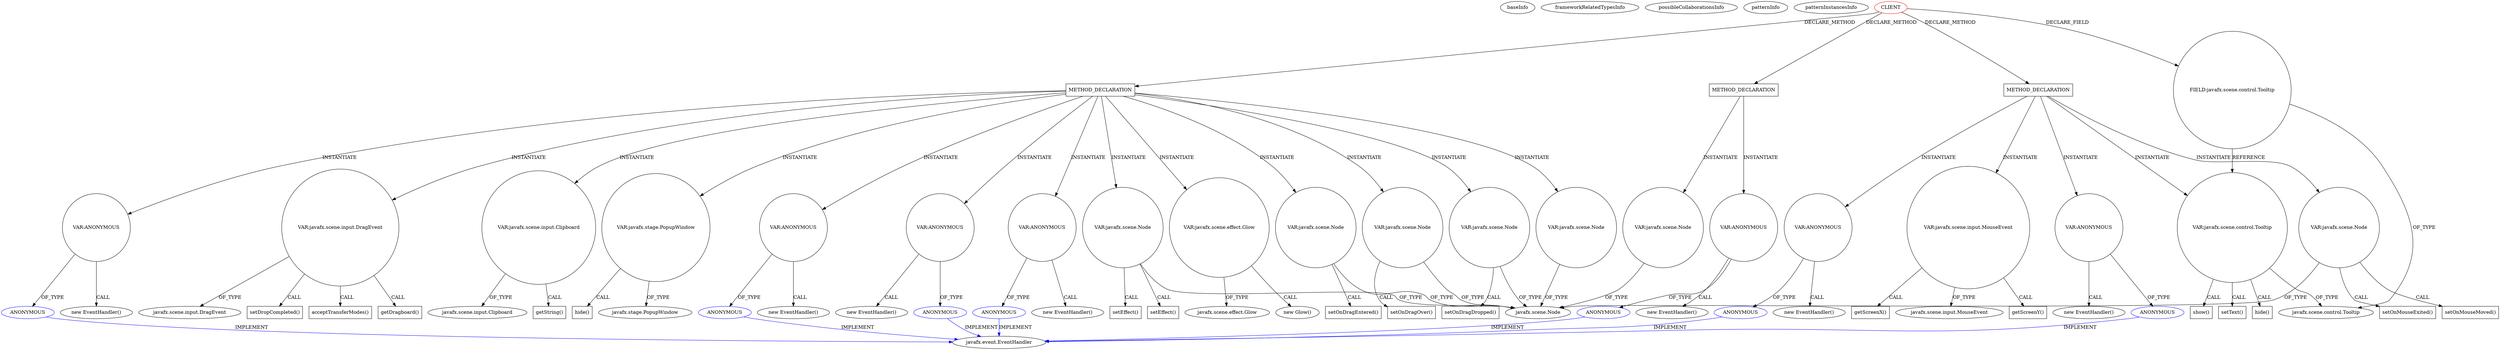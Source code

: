 digraph {
baseInfo[graphId=3345,category="pattern",isAnonymous=false,possibleRelation=false]
frameworkRelatedTypesInfo[]
possibleCollaborationsInfo[]
patternInfo[frequency=2.0,patternRootClient=0]
patternInstancesInfo[0="prashker-KingsSGF~/prashker-KingsSGF/KingsSGF-master/src/uiSam/ThingBowlView.java~ThingBowlView~3892",1="prashker-KingsSGF~/prashker-KingsSGF/KingsSGF-master/src/uiSam/HexTileView.java~HexTileView~3900"]
153[label="javafx.scene.effect.Glow",vertexType="FRAMEWORK_CLASS_TYPE",isFrameworkType=false]
152[label="VAR:javafx.scene.effect.Glow",vertexType="VARIABLE_EXPRESION",isFrameworkType=false,shape=circle]
104[label="METHOD_DECLARATION",vertexType="CLIENT_METHOD_DECLARATION",isFrameworkType=false,shape=box]
0[label="CLIENT",vertexType="ROOT_CLIENT_CLASS_DECLARATION",isFrameworkType=false,color=red]
105[label="VAR:javafx.scene.Node",vertexType="VARIABLE_EXPRESION",isFrameworkType=false,shape=circle]
112[label="VAR:javafx.scene.input.DragEvent",vertexType="VARIABLE_EXPRESION",isFrameworkType=false,shape=circle]
170[label="VAR:ANONYMOUS",vertexType="VARIABLE_EXPRESION",isFrameworkType=false,shape=circle]
171[label="ANONYMOUS",vertexType="REFERENCE_ANONYMOUS_DECLARATION",isFrameworkType=false,color=blue]
169[label="new EventHandler()",vertexType="CONSTRUCTOR_CALL",isFrameworkType=false]
148[label="VAR:ANONYMOUS",vertexType="VARIABLE_EXPRESION",isFrameworkType=false,shape=circle]
149[label="ANONYMOUS",vertexType="REFERENCE_ANONYMOUS_DECLARATION",isFrameworkType=false,color=blue]
147[label="new EventHandler()",vertexType="CONSTRUCTOR_CALL",isFrameworkType=false]
161[label="VAR:ANONYMOUS",vertexType="VARIABLE_EXPRESION",isFrameworkType=false,shape=circle]
162[label="ANONYMOUS",vertexType="REFERENCE_ANONYMOUS_DECLARATION",isFrameworkType=false,color=blue]
160[label="new EventHandler()",vertexType="CONSTRUCTOR_CALL",isFrameworkType=false]
109[label="VAR:ANONYMOUS",vertexType="VARIABLE_EXPRESION",isFrameworkType=false,shape=circle]
110[label="ANONYMOUS",vertexType="REFERENCE_ANONYMOUS_DECLARATION",isFrameworkType=false,color=blue]
108[label="new EventHandler()",vertexType="CONSTRUCTOR_CALL",isFrameworkType=false]
140[label="setDropCompleted()",vertexType="INSIDE_CALL",isFrameworkType=false,shape=box]
165[label="acceptTransferModes()",vertexType="INSIDE_CALL",isFrameworkType=false,shape=box]
85[label="javafx.event.EventHandler",vertexType="FRAMEWORK_INTERFACE_TYPE",isFrameworkType=false]
226[label="ANONYMOUS",vertexType="REFERENCE_ANONYMOUS_DECLARATION",isFrameworkType=false,color=blue]
84[label="ANONYMOUS",vertexType="REFERENCE_ANONYMOUS_DECLARATION",isFrameworkType=false,color=blue]
100[label="ANONYMOUS",vertexType="REFERENCE_ANONYMOUS_DECLARATION",isFrameworkType=false,color=blue]
83[label="VAR:ANONYMOUS",vertexType="VARIABLE_EXPRESION",isFrameworkType=false,shape=circle]
82[label="new EventHandler()",vertexType="CONSTRUCTOR_CALL",isFrameworkType=false]
99[label="VAR:ANONYMOUS",vertexType="VARIABLE_EXPRESION",isFrameworkType=false,shape=circle]
98[label="new EventHandler()",vertexType="CONSTRUCTOR_CALL",isFrameworkType=false]
225[label="VAR:ANONYMOUS",vertexType="VARIABLE_EXPRESION",isFrameworkType=false,shape=circle]
224[label="new EventHandler()",vertexType="CONSTRUCTOR_CALL",isFrameworkType=false]
115[label="VAR:javafx.scene.input.Clipboard",vertexType="VARIABLE_EXPRESION",isFrameworkType=false,shape=circle]
116[label="getString()",vertexType="INSIDE_CALL",isFrameworkType=false,shape=box]
18[label="FIELD:javafx.scene.control.Tooltip",vertexType="FIELD_DECLARATION",isFrameworkType=false,shape=circle]
19[label="javafx.scene.control.Tooltip",vertexType="FRAMEWORK_CLASS_TYPE",isFrameworkType=false]
86[label="VAR:javafx.scene.control.Tooltip",vertexType="VARIABLE_EXPRESION",isFrameworkType=false,shape=circle]
90[label="show()",vertexType="INSIDE_CALL",isFrameworkType=false,shape=box]
87[label="setText()",vertexType="INSIDE_CALL",isFrameworkType=false,shape=box]
141[label="VAR:javafx.stage.PopupWindow",vertexType="VARIABLE_EXPRESION",isFrameworkType=false,shape=circle]
117[label="javafx.scene.input.Clipboard",vertexType="FRAMEWORK_CLASS_TYPE",isFrameworkType=false]
113[label="getDragboard()",vertexType="INSIDE_CALL",isFrameworkType=false,shape=box]
78[label="METHOD_DECLARATION",vertexType="CLIENT_METHOD_DECLARATION",isFrameworkType=false,shape=box]
91[label="VAR:javafx.scene.input.MouseEvent",vertexType="VARIABLE_EXPRESION",isFrameworkType=false,shape=circle]
95[label="getScreenY()",vertexType="INSIDE_CALL",isFrameworkType=false,shape=box]
92[label="getScreenX()",vertexType="INSIDE_CALL",isFrameworkType=false,shape=box]
93[label="javafx.scene.input.MouseEvent",vertexType="FRAMEWORK_CLASS_TYPE",isFrameworkType=false]
175[label="METHOD_DECLARATION",vertexType="CLIENT_METHOD_DECLARATION",isFrameworkType=false,shape=box]
114[label="javafx.scene.input.DragEvent",vertexType="FRAMEWORK_CLASS_TYPE",isFrameworkType=false]
143[label="javafx.stage.PopupWindow",vertexType="FRAMEWORK_CLASS_TYPE",isFrameworkType=false]
81[label="javafx.scene.Node",vertexType="FRAMEWORK_CLASS_TYPE",isFrameworkType=false]
151[label="new Glow()",vertexType="CONSTRUCTOR_CALL",isFrameworkType=false]
103[label="hide()",vertexType="INSIDE_CALL",isFrameworkType=false,shape=box]
142[label="hide()",vertexType="INSIDE_CALL",isFrameworkType=false,shape=box]
157[label="VAR:javafx.scene.Node",vertexType="VARIABLE_EXPRESION",isFrameworkType=false,shape=circle]
158[label="setOnDragOver()",vertexType="INSIDE_CALL",isFrameworkType=false,shape=box]
154[label="VAR:javafx.scene.Node",vertexType="VARIABLE_EXPRESION",isFrameworkType=false,shape=circle]
106[label="setOnDragDropped()",vertexType="INSIDE_CALL",isFrameworkType=false,shape=box]
174[label="setEffect()",vertexType="INSIDE_CALL",isFrameworkType=false,shape=box]
155[label="setEffect()",vertexType="INSIDE_CALL",isFrameworkType=false,shape=box]
144[label="VAR:javafx.scene.Node",vertexType="VARIABLE_EXPRESION",isFrameworkType=false,shape=circle]
145[label="setOnDragEntered()",vertexType="INSIDE_CALL",isFrameworkType=false,shape=box]
79[label="VAR:javafx.scene.Node",vertexType="VARIABLE_EXPRESION",isFrameworkType=false,shape=circle]
181[label="VAR:javafx.scene.Node",vertexType="VARIABLE_EXPRESION",isFrameworkType=false,shape=circle]
166[label="VAR:javafx.scene.Node",vertexType="VARIABLE_EXPRESION",isFrameworkType=false,shape=circle]
97[label="setOnMouseExited()",vertexType="INSIDE_CALL",isFrameworkType=false,shape=box]
80[label="setOnMouseMoved()",vertexType="INSIDE_CALL",isFrameworkType=false,shape=box]
0->78[label="DECLARE_METHOD"]
78->79[label="INSTANTIATE"]
104->152[label="INSTANTIATE"]
0->175[label="DECLARE_METHOD"]
104->154[label="INSTANTIATE"]
170->169[label="CALL"]
91->93[label="OF_TYPE"]
99->100[label="OF_TYPE"]
104->166[label="INSTANTIATE"]
86->90[label="CALL"]
154->155[label="CALL"]
152->151[label="CALL"]
18->86[label="REFERENCE"]
144->145[label="CALL"]
18->19[label="OF_TYPE"]
181->81[label="OF_TYPE"]
78->86[label="INSTANTIATE"]
78->91[label="INSTANTIATE"]
161->160[label="CALL"]
109->108[label="CALL"]
104->112[label="INSTANTIATE"]
105->81[label="OF_TYPE"]
104->148[label="INSTANTIATE"]
141->143[label="OF_TYPE"]
104->105[label="INSTANTIATE"]
104->170[label="INSTANTIATE"]
115->116[label="CALL"]
104->144[label="INSTANTIATE"]
171->85[label="IMPLEMENT",color=blue]
86->87[label="CALL"]
157->158[label="CALL"]
149->85[label="IMPLEMENT",color=blue]
141->142[label="CALL"]
225->226[label="OF_TYPE"]
157->81[label="OF_TYPE"]
79->81[label="OF_TYPE"]
86->19[label="OF_TYPE"]
154->81[label="OF_TYPE"]
104->161[label="INSTANTIATE"]
144->81[label="OF_TYPE"]
100->85[label="IMPLEMENT",color=blue]
175->225[label="INSTANTIATE"]
78->99[label="INSTANTIATE"]
175->181[label="INSTANTIATE"]
148->149[label="OF_TYPE"]
0->104[label="DECLARE_METHOD"]
0->18[label="DECLARE_FIELD"]
112->165[label="CALL"]
152->153[label="OF_TYPE"]
115->117[label="OF_TYPE"]
166->81[label="OF_TYPE"]
112->114[label="OF_TYPE"]
78->83[label="INSTANTIATE"]
161->162[label="OF_TYPE"]
148->147[label="CALL"]
104->141[label="INSTANTIATE"]
225->224[label="CALL"]
154->174[label="CALL"]
112->140[label="CALL"]
91->92[label="CALL"]
84->85[label="IMPLEMENT",color=blue]
91->95[label="CALL"]
104->157[label="INSTANTIATE"]
105->106[label="CALL"]
83->84[label="OF_TYPE"]
79->80[label="CALL"]
99->98[label="CALL"]
162->85[label="IMPLEMENT",color=blue]
112->113[label="CALL"]
226->85[label="IMPLEMENT",color=blue]
83->82[label="CALL"]
109->110[label="OF_TYPE"]
110->85[label="IMPLEMENT",color=blue]
104->109[label="INSTANTIATE"]
170->171[label="OF_TYPE"]
86->103[label="CALL"]
79->97[label="CALL"]
104->115[label="INSTANTIATE"]
}
